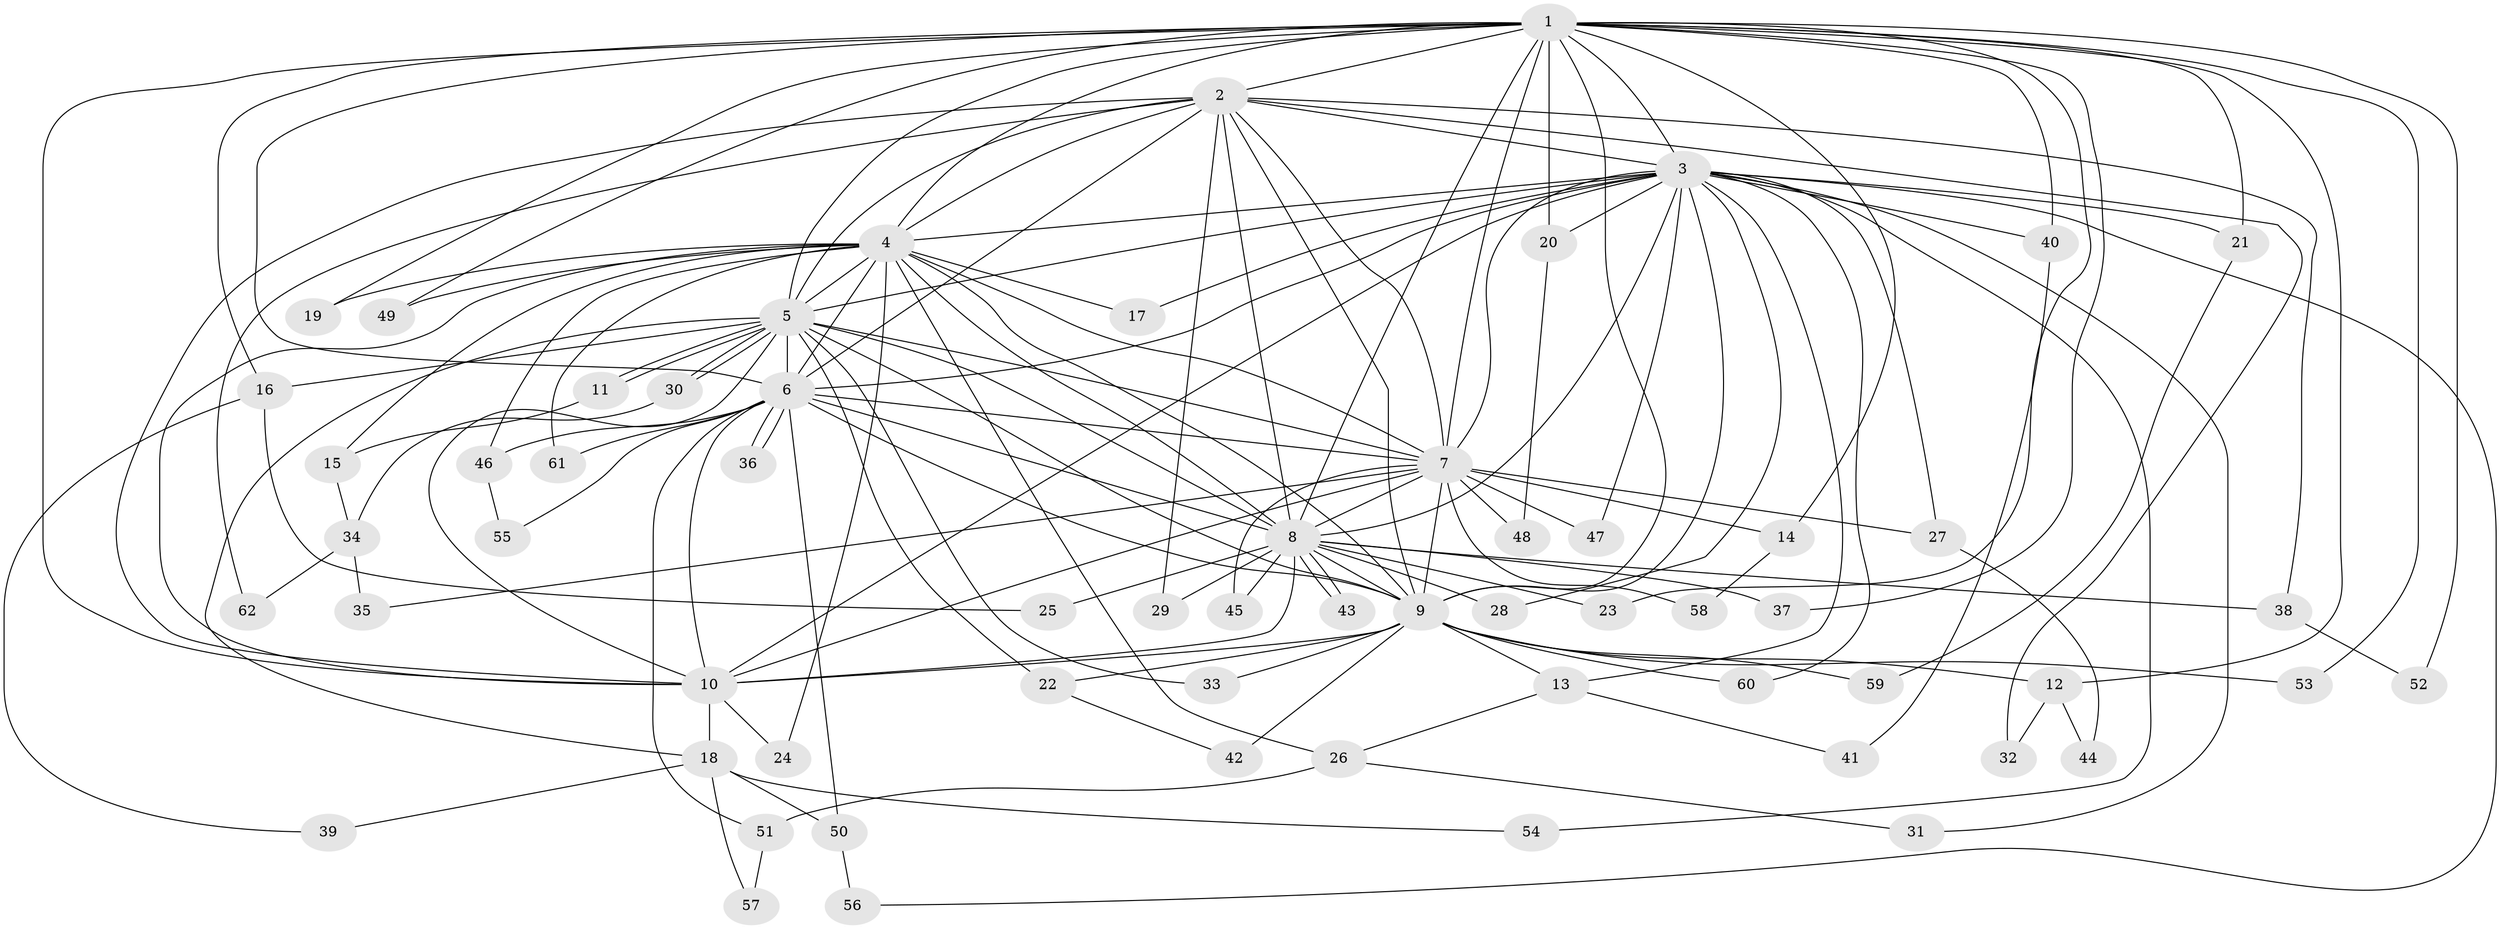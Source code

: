 // Generated by graph-tools (version 1.1) at 2025/10/02/27/25 16:10:57]
// undirected, 62 vertices, 149 edges
graph export_dot {
graph [start="1"]
  node [color=gray90,style=filled];
  1;
  2;
  3;
  4;
  5;
  6;
  7;
  8;
  9;
  10;
  11;
  12;
  13;
  14;
  15;
  16;
  17;
  18;
  19;
  20;
  21;
  22;
  23;
  24;
  25;
  26;
  27;
  28;
  29;
  30;
  31;
  32;
  33;
  34;
  35;
  36;
  37;
  38;
  39;
  40;
  41;
  42;
  43;
  44;
  45;
  46;
  47;
  48;
  49;
  50;
  51;
  52;
  53;
  54;
  55;
  56;
  57;
  58;
  59;
  60;
  61;
  62;
  1 -- 2;
  1 -- 3;
  1 -- 4;
  1 -- 5;
  1 -- 6;
  1 -- 7;
  1 -- 8;
  1 -- 9;
  1 -- 10;
  1 -- 12;
  1 -- 14;
  1 -- 16;
  1 -- 19;
  1 -- 20;
  1 -- 21;
  1 -- 23;
  1 -- 37;
  1 -- 40;
  1 -- 49;
  1 -- 52;
  1 -- 53;
  2 -- 3;
  2 -- 4;
  2 -- 5;
  2 -- 6;
  2 -- 7;
  2 -- 8;
  2 -- 9;
  2 -- 10;
  2 -- 29;
  2 -- 32;
  2 -- 38;
  2 -- 62;
  3 -- 4;
  3 -- 5;
  3 -- 6;
  3 -- 7;
  3 -- 8;
  3 -- 9;
  3 -- 10;
  3 -- 13;
  3 -- 17;
  3 -- 20;
  3 -- 21;
  3 -- 27;
  3 -- 28;
  3 -- 31;
  3 -- 40;
  3 -- 47;
  3 -- 54;
  3 -- 56;
  3 -- 60;
  4 -- 5;
  4 -- 6;
  4 -- 7;
  4 -- 8;
  4 -- 9;
  4 -- 10;
  4 -- 15;
  4 -- 17;
  4 -- 19;
  4 -- 24;
  4 -- 26;
  4 -- 46;
  4 -- 49;
  4 -- 61;
  5 -- 6;
  5 -- 7;
  5 -- 8;
  5 -- 9;
  5 -- 10;
  5 -- 11;
  5 -- 11;
  5 -- 16;
  5 -- 18;
  5 -- 22;
  5 -- 30;
  5 -- 30;
  5 -- 33;
  6 -- 7;
  6 -- 8;
  6 -- 9;
  6 -- 10;
  6 -- 36;
  6 -- 36;
  6 -- 46;
  6 -- 50;
  6 -- 51;
  6 -- 55;
  6 -- 61;
  7 -- 8;
  7 -- 9;
  7 -- 10;
  7 -- 14;
  7 -- 27;
  7 -- 35;
  7 -- 45;
  7 -- 47;
  7 -- 48;
  7 -- 58;
  8 -- 9;
  8 -- 10;
  8 -- 23;
  8 -- 25;
  8 -- 28;
  8 -- 29;
  8 -- 37;
  8 -- 38;
  8 -- 43;
  8 -- 43;
  8 -- 45;
  9 -- 10;
  9 -- 12;
  9 -- 13;
  9 -- 22;
  9 -- 33;
  9 -- 42;
  9 -- 53;
  9 -- 59;
  9 -- 60;
  10 -- 18;
  10 -- 24;
  11 -- 15;
  12 -- 32;
  12 -- 44;
  13 -- 26;
  13 -- 41;
  14 -- 58;
  15 -- 34;
  16 -- 25;
  16 -- 39;
  18 -- 39;
  18 -- 50;
  18 -- 54;
  18 -- 57;
  20 -- 48;
  21 -- 59;
  22 -- 42;
  26 -- 31;
  26 -- 51;
  27 -- 44;
  30 -- 34;
  34 -- 35;
  34 -- 62;
  38 -- 52;
  40 -- 41;
  46 -- 55;
  50 -- 56;
  51 -- 57;
}
